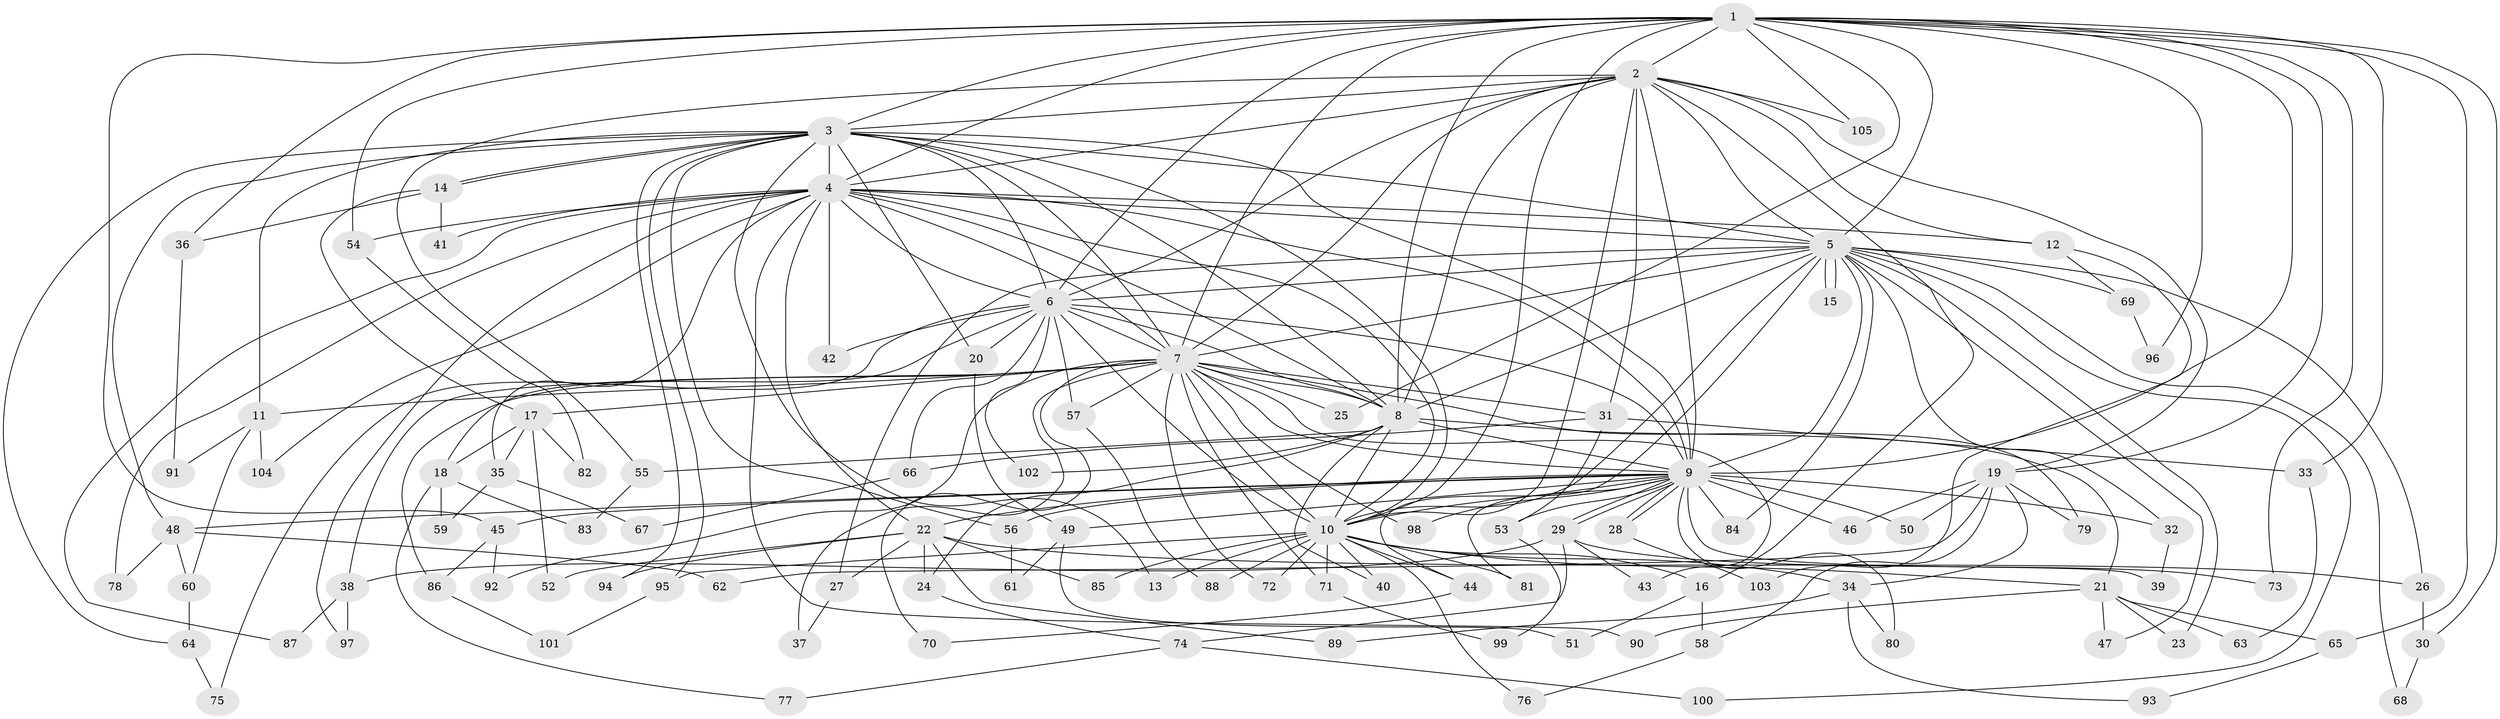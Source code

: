 // Generated by graph-tools (version 1.1) at 2025/45/03/09/25 04:45:35]
// undirected, 105 vertices, 235 edges
graph export_dot {
graph [start="1"]
  node [color=gray90,style=filled];
  1;
  2;
  3;
  4;
  5;
  6;
  7;
  8;
  9;
  10;
  11;
  12;
  13;
  14;
  15;
  16;
  17;
  18;
  19;
  20;
  21;
  22;
  23;
  24;
  25;
  26;
  27;
  28;
  29;
  30;
  31;
  32;
  33;
  34;
  35;
  36;
  37;
  38;
  39;
  40;
  41;
  42;
  43;
  44;
  45;
  46;
  47;
  48;
  49;
  50;
  51;
  52;
  53;
  54;
  55;
  56;
  57;
  58;
  59;
  60;
  61;
  62;
  63;
  64;
  65;
  66;
  67;
  68;
  69;
  70;
  71;
  72;
  73;
  74;
  75;
  76;
  77;
  78;
  79;
  80;
  81;
  82;
  83;
  84;
  85;
  86;
  87;
  88;
  89;
  90;
  91;
  92;
  93;
  94;
  95;
  96;
  97;
  98;
  99;
  100;
  101;
  102;
  103;
  104;
  105;
  1 -- 2;
  1 -- 3;
  1 -- 4;
  1 -- 5;
  1 -- 6;
  1 -- 7;
  1 -- 8;
  1 -- 9;
  1 -- 10;
  1 -- 19;
  1 -- 25;
  1 -- 30;
  1 -- 33;
  1 -- 36;
  1 -- 45;
  1 -- 54;
  1 -- 65;
  1 -- 73;
  1 -- 96;
  1 -- 105;
  2 -- 3;
  2 -- 4;
  2 -- 5;
  2 -- 6;
  2 -- 7;
  2 -- 8;
  2 -- 9;
  2 -- 10;
  2 -- 12;
  2 -- 16;
  2 -- 19;
  2 -- 31;
  2 -- 55;
  2 -- 105;
  3 -- 4;
  3 -- 5;
  3 -- 6;
  3 -- 7;
  3 -- 8;
  3 -- 9;
  3 -- 10;
  3 -- 11;
  3 -- 13;
  3 -- 14;
  3 -- 14;
  3 -- 20;
  3 -- 48;
  3 -- 56;
  3 -- 64;
  3 -- 94;
  3 -- 95;
  4 -- 5;
  4 -- 6;
  4 -- 7;
  4 -- 8;
  4 -- 9;
  4 -- 10;
  4 -- 12;
  4 -- 22;
  4 -- 35;
  4 -- 41;
  4 -- 42;
  4 -- 54;
  4 -- 78;
  4 -- 87;
  4 -- 90;
  4 -- 97;
  4 -- 104;
  5 -- 6;
  5 -- 7;
  5 -- 8;
  5 -- 9;
  5 -- 10;
  5 -- 15;
  5 -- 15;
  5 -- 23;
  5 -- 26;
  5 -- 27;
  5 -- 32;
  5 -- 44;
  5 -- 47;
  5 -- 68;
  5 -- 69;
  5 -- 84;
  5 -- 100;
  6 -- 7;
  6 -- 8;
  6 -- 9;
  6 -- 10;
  6 -- 18;
  6 -- 20;
  6 -- 42;
  6 -- 57;
  6 -- 66;
  6 -- 75;
  6 -- 102;
  7 -- 8;
  7 -- 9;
  7 -- 10;
  7 -- 11;
  7 -- 17;
  7 -- 25;
  7 -- 31;
  7 -- 37;
  7 -- 38;
  7 -- 43;
  7 -- 57;
  7 -- 70;
  7 -- 71;
  7 -- 72;
  7 -- 79;
  7 -- 86;
  7 -- 92;
  7 -- 98;
  8 -- 9;
  8 -- 10;
  8 -- 21;
  8 -- 24;
  8 -- 40;
  8 -- 55;
  8 -- 102;
  9 -- 10;
  9 -- 22;
  9 -- 28;
  9 -- 28;
  9 -- 29;
  9 -- 29;
  9 -- 32;
  9 -- 39;
  9 -- 45;
  9 -- 46;
  9 -- 48;
  9 -- 49;
  9 -- 50;
  9 -- 53;
  9 -- 56;
  9 -- 80;
  9 -- 81;
  9 -- 84;
  9 -- 98;
  10 -- 13;
  10 -- 16;
  10 -- 21;
  10 -- 34;
  10 -- 40;
  10 -- 44;
  10 -- 71;
  10 -- 72;
  10 -- 76;
  10 -- 81;
  10 -- 85;
  10 -- 88;
  10 -- 95;
  11 -- 60;
  11 -- 91;
  11 -- 104;
  12 -- 69;
  12 -- 103;
  14 -- 17;
  14 -- 36;
  14 -- 41;
  16 -- 51;
  16 -- 58;
  17 -- 18;
  17 -- 35;
  17 -- 52;
  17 -- 82;
  18 -- 59;
  18 -- 77;
  18 -- 83;
  19 -- 34;
  19 -- 46;
  19 -- 50;
  19 -- 58;
  19 -- 62;
  19 -- 79;
  20 -- 49;
  21 -- 23;
  21 -- 47;
  21 -- 63;
  21 -- 65;
  21 -- 90;
  22 -- 24;
  22 -- 26;
  22 -- 27;
  22 -- 52;
  22 -- 85;
  22 -- 89;
  22 -- 94;
  24 -- 74;
  26 -- 30;
  27 -- 37;
  28 -- 103;
  29 -- 38;
  29 -- 43;
  29 -- 73;
  29 -- 74;
  30 -- 68;
  31 -- 33;
  31 -- 53;
  31 -- 66;
  32 -- 39;
  33 -- 63;
  34 -- 80;
  34 -- 89;
  34 -- 93;
  35 -- 59;
  35 -- 67;
  36 -- 91;
  38 -- 87;
  38 -- 97;
  44 -- 70;
  45 -- 86;
  45 -- 92;
  48 -- 60;
  48 -- 62;
  48 -- 78;
  49 -- 51;
  49 -- 61;
  53 -- 99;
  54 -- 82;
  55 -- 83;
  56 -- 61;
  57 -- 88;
  58 -- 76;
  60 -- 64;
  64 -- 75;
  65 -- 93;
  66 -- 67;
  69 -- 96;
  71 -- 99;
  74 -- 77;
  74 -- 100;
  86 -- 101;
  95 -- 101;
}
